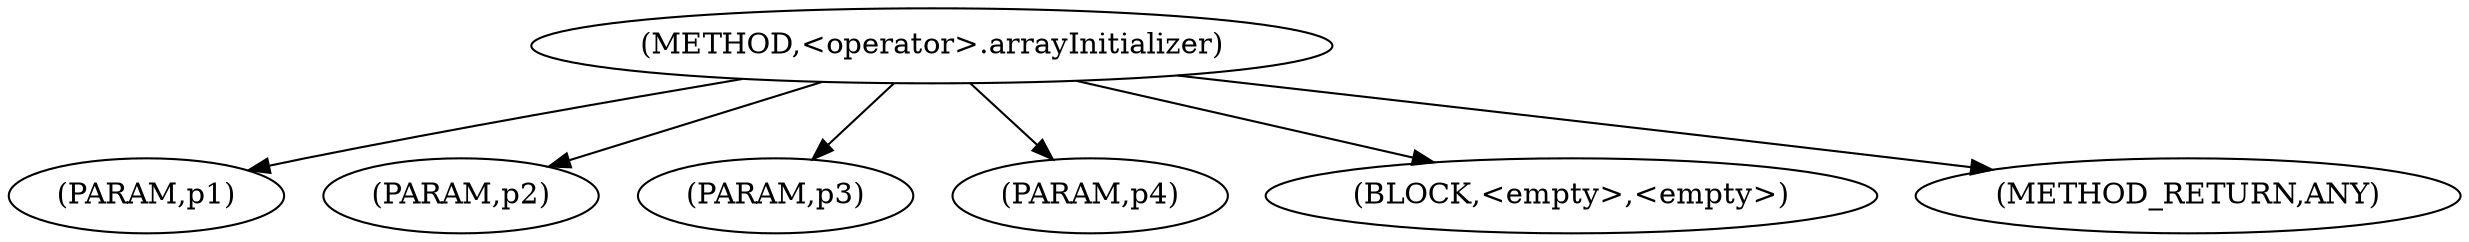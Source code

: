 digraph "&lt;operator&gt;.arrayInitializer" {  
"3230" [label = <(METHOD,&lt;operator&gt;.arrayInitializer)> ]
"3231" [label = <(PARAM,p1)> ]
"3232" [label = <(PARAM,p2)> ]
"3233" [label = <(PARAM,p3)> ]
"3234" [label = <(PARAM,p4)> ]
"3235" [label = <(BLOCK,&lt;empty&gt;,&lt;empty&gt;)> ]
"3236" [label = <(METHOD_RETURN,ANY)> ]
  "3230" -> "3231" 
  "3230" -> "3235" 
  "3230" -> "3232" 
  "3230" -> "3236" 
  "3230" -> "3233" 
  "3230" -> "3234" 
}
